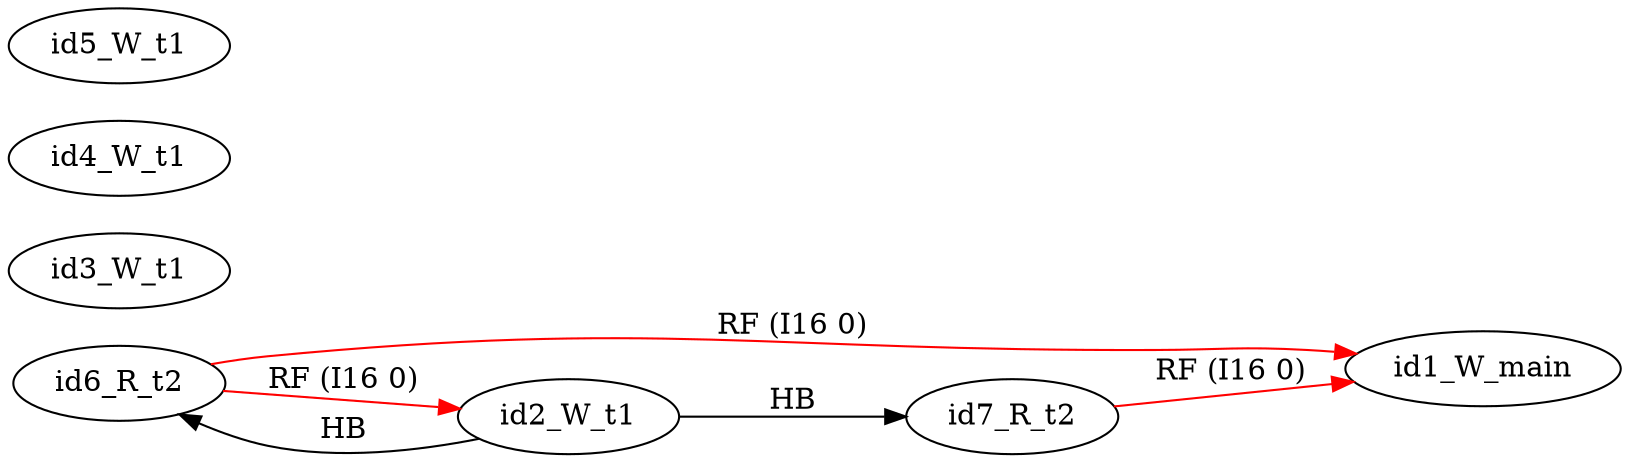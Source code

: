 digraph memory_model {
rankdir=LR;
splines=true; esep=0.5;
id6_R_t2 -> id1_W_main [label = "RF (I16 0)", color="red"];
id6_R_t2 -> id2_W_t1 [label = "RF (I16 0)", color="red"];
id7_R_t2 -> id1_W_main [label = "RF (I16 0)", color="red"];
id2_W_t1 -> id6_R_t2 [label = "HB", color="black"];
id2_W_t1 -> id7_R_t2 [label = "HB", color="black"];
id1_W_main [pos="2.5,8!"]
id2_W_t1 [pos="0,6!"]
id3_W_t1 [pos="0,4!"]
id4_W_t1 [pos="0,2!"]
id5_W_t1 [pos="0,0!"]
id6_R_t2 [pos="5,6!"]
id7_R_t2 [pos="5,4!"]
}